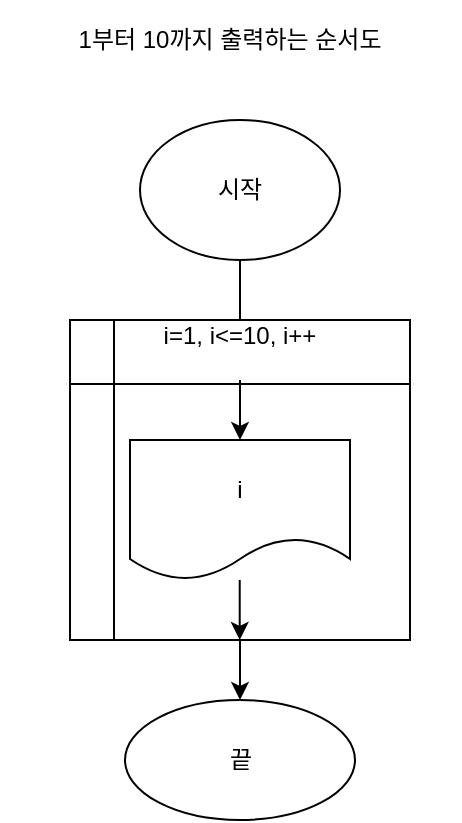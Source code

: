 <mxfile version="12.5.3" type="device"><diagram id="5lRCRvQK4GV25Gib8MPN" name="Page-1"><mxGraphModel dx="302" dy="174" grid="1" gridSize="10" guides="1" tooltips="1" connect="1" arrows="1" fold="1" page="1" pageScale="1" pageWidth="827" pageHeight="1169" math="0" shadow="0"><root><mxCell id="0"/><mxCell id="1" parent="0"/><mxCell id="pjU24qLeUN1sPn1pXqeY-1" value="1부터 10까지 출력하는 순서도" style="text;html=1;strokeColor=none;fillColor=none;align=center;verticalAlign=middle;whiteSpace=wrap;rounded=0;" vertex="1" parent="1"><mxGeometry x="20" y="20" width="230" height="40" as="geometry"/></mxCell><mxCell id="pjU24qLeUN1sPn1pXqeY-10" value="" style="edgeStyle=orthogonalEdgeStyle;rounded=0;orthogonalLoop=1;jettySize=auto;html=1;" edge="1" parent="1" source="pjU24qLeUN1sPn1pXqeY-2" target="pjU24qLeUN1sPn1pXqeY-9"><mxGeometry relative="1" as="geometry"/></mxCell><mxCell id="pjU24qLeUN1sPn1pXqeY-2" value="시작" style="ellipse;whiteSpace=wrap;html=1;" vertex="1" parent="1"><mxGeometry x="90" y="80" width="100" height="70" as="geometry"/></mxCell><mxCell id="pjU24qLeUN1sPn1pXqeY-9" value="시작" style="ellipse;whiteSpace=wrap;html=1;" vertex="1" parent="1"><mxGeometry x="90" y="230" width="100" height="70" as="geometry"/></mxCell><mxCell id="pjU24qLeUN1sPn1pXqeY-12" value="" style="edgeStyle=orthogonalEdgeStyle;rounded=0;orthogonalLoop=1;jettySize=auto;html=1;" edge="1" parent="1" source="pjU24qLeUN1sPn1pXqeY-4" target="pjU24qLeUN1sPn1pXqeY-11"><mxGeometry relative="1" as="geometry"/></mxCell><mxCell id="pjU24qLeUN1sPn1pXqeY-4" value="i=1, i&amp;lt;=10, i++&lt;br&gt;&lt;br&gt;&lt;br&gt;&lt;br&gt;&lt;br&gt;&lt;br&gt;&lt;br&gt;&lt;br&gt;&lt;br&gt;&lt;br&gt;&lt;br&gt;" style="shape=internalStorage;whiteSpace=wrap;html=1;backgroundOutline=1;dx=22;dy=32;" vertex="1" parent="1"><mxGeometry x="55" y="180" width="170" height="160" as="geometry"/></mxCell><mxCell id="pjU24qLeUN1sPn1pXqeY-5" value="i" style="shape=document;whiteSpace=wrap;html=1;boundedLbl=1;" vertex="1" parent="1"><mxGeometry x="85" y="240" width="110" height="70" as="geometry"/></mxCell><mxCell id="pjU24qLeUN1sPn1pXqeY-7" value="" style="endArrow=classic;html=1;" edge="1" parent="1" target="pjU24qLeUN1sPn1pXqeY-5"><mxGeometry width="50" height="50" relative="1" as="geometry"><mxPoint x="140" y="210" as="sourcePoint"/><mxPoint x="170" y="220" as="targetPoint"/></mxGeometry></mxCell><mxCell id="pjU24qLeUN1sPn1pXqeY-8" value="" style="endArrow=classic;html=1;" edge="1" parent="1"><mxGeometry width="50" height="50" relative="1" as="geometry"><mxPoint x="139.86" y="310" as="sourcePoint"/><mxPoint x="139.86" y="340" as="targetPoint"/></mxGeometry></mxCell><mxCell id="pjU24qLeUN1sPn1pXqeY-11" value="끝" style="ellipse;whiteSpace=wrap;html=1;" vertex="1" parent="1"><mxGeometry x="82.5" y="370" width="115" height="60" as="geometry"/></mxCell></root></mxGraphModel></diagram></mxfile>